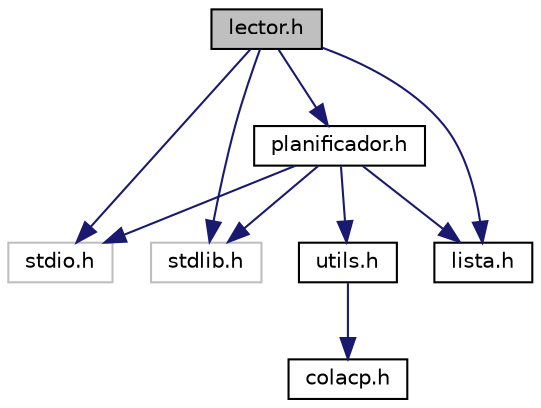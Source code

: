 digraph "lector.h"
{
  edge [fontname="Helvetica",fontsize="10",labelfontname="Helvetica",labelfontsize="10"];
  node [fontname="Helvetica",fontsize="10",shape=record];
  Node1 [label="lector.h",height=0.2,width=0.4,color="black", fillcolor="grey75", style="filled", fontcolor="black"];
  Node1 -> Node2 [color="midnightblue",fontsize="10",style="solid"];
  Node2 [label="stdio.h",height=0.2,width=0.4,color="grey75", fillcolor="white", style="filled"];
  Node1 -> Node3 [color="midnightblue",fontsize="10",style="solid"];
  Node3 [label="stdlib.h",height=0.2,width=0.4,color="grey75", fillcolor="white", style="filled"];
  Node1 -> Node4 [color="midnightblue",fontsize="10",style="solid"];
  Node4 [label="lista.h",height=0.2,width=0.4,color="black", fillcolor="white", style="filled",URL="$lista_8h.html"];
  Node1 -> Node5 [color="midnightblue",fontsize="10",style="solid"];
  Node5 [label="planificador.h",height=0.2,width=0.4,color="black", fillcolor="white", style="filled",URL="$planificador_8h.html"];
  Node5 -> Node2 [color="midnightblue",fontsize="10",style="solid"];
  Node5 -> Node3 [color="midnightblue",fontsize="10",style="solid"];
  Node5 -> Node4 [color="midnightblue",fontsize="10",style="solid"];
  Node5 -> Node6 [color="midnightblue",fontsize="10",style="solid"];
  Node6 [label="utils.h",height=0.2,width=0.4,color="black", fillcolor="white", style="filled",URL="$utils_8h.html"];
  Node6 -> Node7 [color="midnightblue",fontsize="10",style="solid"];
  Node7 [label="colacp.h",height=0.2,width=0.4,color="black", fillcolor="white", style="filled",URL="$colacp_8h.html"];
}
